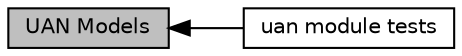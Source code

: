 digraph "UAN Models"
{
  edge [fontname="Helvetica",fontsize="10",labelfontname="Helvetica",labelfontsize="10"];
  node [fontname="Helvetica",fontsize="10",shape=box];
  rankdir=LR;
  Node1 [label="UAN Models",height=0.2,width=0.4,color="black", fillcolor="grey75", style="filled", fontcolor="black",tooltip="This section documents the API of the ns-3 UAN module."];
  Node2 [label="uan module tests",height=0.2,width=0.4,color="black", fillcolor="white", style="filled",URL="$group__uan-test.html",tooltip=" "];
  Node1->Node2 [shape=plaintext, dir="back", style="solid"];
}
